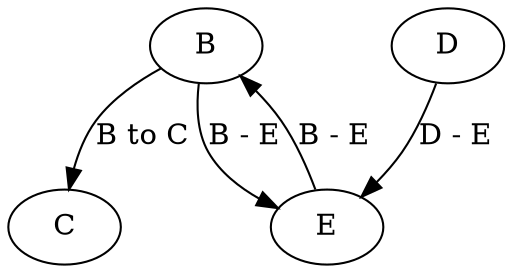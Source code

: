 digraph LIEGE{
	0[
		label = "B"
	]
	1[
		label = "C"
	]
	2[
		label = "D"
	]
	3[
		label = "E"
	]
	0 -> 1 [label = "B to C"]
	2 -> 3 [label = "D - E"]
	0 -> 3 [label = "B - E"]
	3 -> 0 [label = "B - E"]
}
